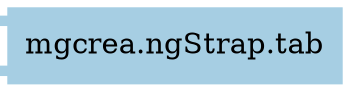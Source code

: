 digraph dependencies {
  node[shape="component",style="filled",colorscheme=paired12]


    node[shape="component"]
    "mgcrea.ngStrap.tab"[label="mgcrea.ngStrap.tab", color=1]

    


    node[shape="ellipse"]
    


    

    

    

    node[shape="cds"]
    

    









    node[shape="ellipse",style="filled", color=9]
    

    


    

    

    

    


}
